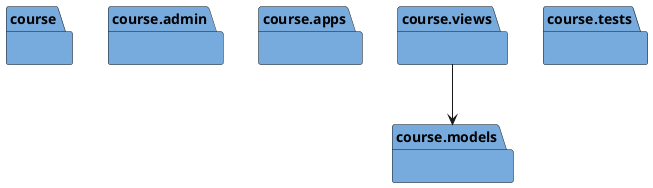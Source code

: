 @startuml packages
set namespaceSeparator none
package "course" as course #77AADD {
}
package "course.admin" as course.admin #77AADD {
}
package "course.apps" as course.apps #77AADD {
}
package "course.models" as course.models #77AADD {
}
package "course.tests" as course.tests #77AADD {
}
package "course.views" as course.views #77AADD {
}
course.views --> course.models
@enduml
